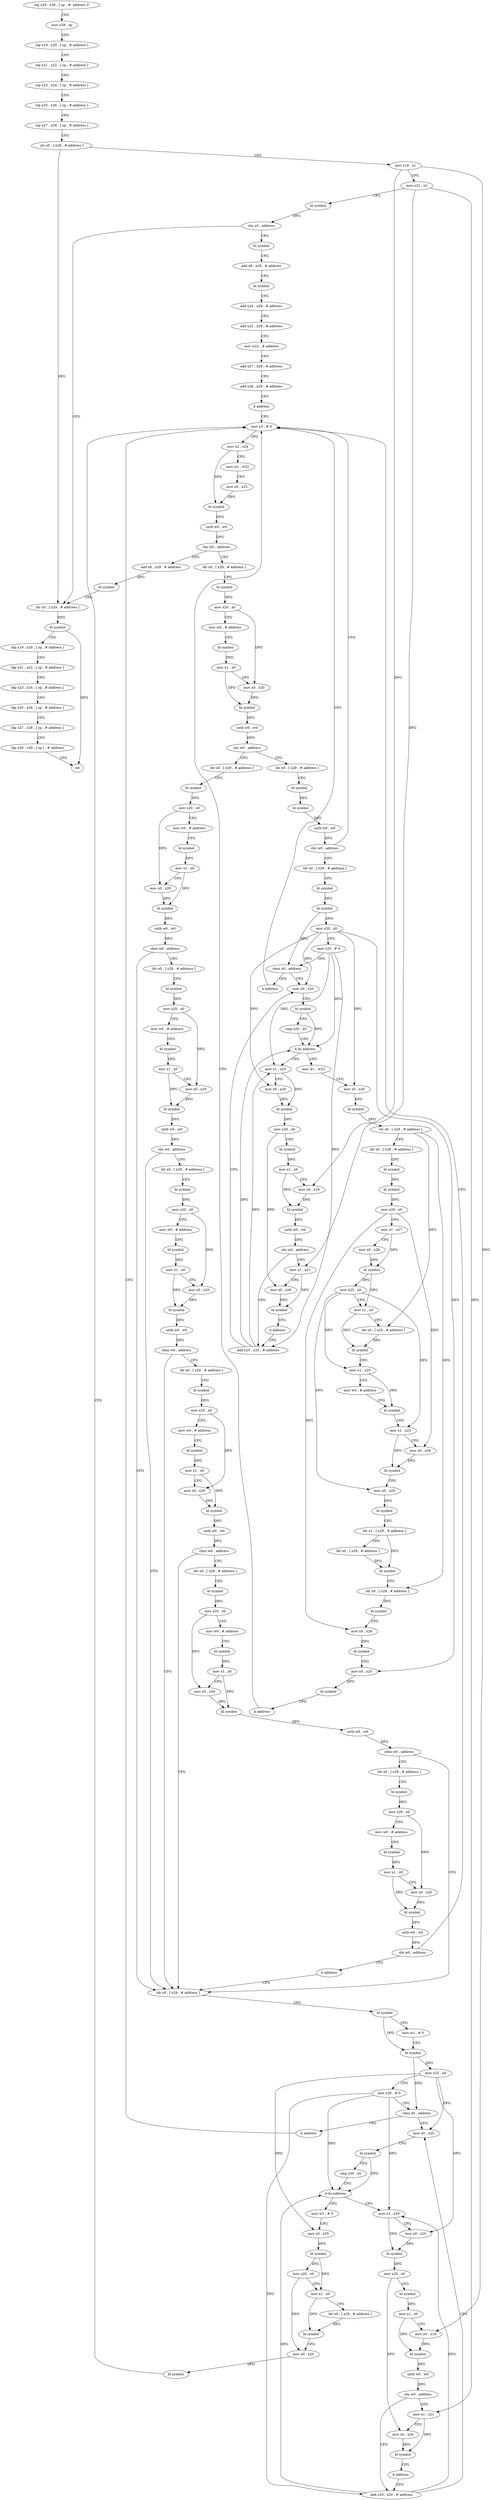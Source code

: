 digraph "func" {
"92576" [label = "stp x29 , x30 , [ sp , #- address ]!" ]
"92580" [label = "mov x29 , sp" ]
"92584" [label = "stp x19 , x20 , [ sp , # address ]" ]
"92588" [label = "stp x21 , x22 , [ sp , # address ]" ]
"92592" [label = "stp x23 , x24 , [ sp , # address ]" ]
"92596" [label = "stp x25 , x26 , [ sp , # address ]" ]
"92600" [label = "stp x27 , x28 , [ sp , # address ]" ]
"92604" [label = "str x0 , [ x29 , # address ]" ]
"92608" [label = "mov x19 , x1" ]
"92612" [label = "mov x21 , x2" ]
"92616" [label = "bl symbol" ]
"92620" [label = "cbz x0 , address" ]
"93380" [label = "ldr x0 , [ x29 , # address ]" ]
"92624" [label = "bl symbol" ]
"93384" [label = "bl symbol" ]
"93388" [label = "ldp x19 , x20 , [ sp , # address ]" ]
"93392" [label = "ldp x21 , x22 , [ sp , # address ]" ]
"93396" [label = "ldp x23 , x24 , [ sp , # address ]" ]
"93400" [label = "ldp x25 , x26 , [ sp , # address ]" ]
"93404" [label = "ldp x27 , x28 , [ sp , # address ]" ]
"93408" [label = "ldp x29 , x30 , [ sp ] , # address" ]
"93412" [label = "ret" ]
"92628" [label = "add x8 , x29 , # address" ]
"92632" [label = "bl symbol" ]
"92636" [label = "add x24 , x29 , # address" ]
"92640" [label = "add x23 , x29 , # address" ]
"92644" [label = "mov w22 , # address" ]
"92648" [label = "add x27 , x29 , # address" ]
"92652" [label = "add x28 , x29 , # address" ]
"92656" [label = "b address" ]
"93256" [label = "mov x3 , # 0" ]
"93260" [label = "mov x2 , x24" ]
"93264" [label = "mov w1 , w22" ]
"93268" [label = "mov x0 , x23" ]
"93272" [label = "bl symbol" ]
"93276" [label = "uxtb w0 , w0" ]
"93280" [label = "cbz w0 , address" ]
"93372" [label = "add x0 , x29 , # address" ]
"93284" [label = "ldr x0 , [ x29 , # address ]" ]
"93376" [label = "bl symbol" ]
"93288" [label = "bl symbol" ]
"93292" [label = "mov x20 , x0" ]
"93296" [label = "mov w0 , # address" ]
"93300" [label = "bl symbol" ]
"93304" [label = "mov x1 , x0" ]
"93308" [label = "mov x0 , x20" ]
"93312" [label = "bl symbol" ]
"93316" [label = "uxtb w0 , w0" ]
"93320" [label = "cbz w0 , address" ]
"92868" [label = "ldr x0 , [ x29 , # address ]" ]
"93324" [label = "ldr x0 , [ x29 , # address ]" ]
"92872" [label = "bl symbol" ]
"92876" [label = "mov x20 , x0" ]
"92880" [label = "mov w0 , # address" ]
"92884" [label = "bl symbol" ]
"92888" [label = "mov x1 , x0" ]
"92892" [label = "mov x0 , x20" ]
"92896" [label = "bl symbol" ]
"92900" [label = "uxtb w0 , w0" ]
"92904" [label = "cbnz w0 , address" ]
"92948" [label = "ldr x0 , [ x29 , # address ]" ]
"92908" [label = "ldr x0 , [ x29 , # address ]" ]
"93328" [label = "bl symbol" ]
"93332" [label = "bl symbol" ]
"93336" [label = "uxtb w0 , w0" ]
"93340" [label = "cbz w0 , address" ]
"93344" [label = "ldr x0 , [ x29 , # address ]" ]
"92952" [label = "bl symbol" ]
"92956" [label = "mov w1 , # 0" ]
"92960" [label = "bl symbol" ]
"92964" [label = "mov x25 , x0" ]
"92968" [label = "mov x20 , # 0" ]
"92972" [label = "cbnz x0 , address" ]
"93148" [label = "mov x0 , x25" ]
"92976" [label = "b address" ]
"92912" [label = "bl symbol" ]
"92916" [label = "mov x20 , x0" ]
"92920" [label = "mov w0 , # address" ]
"92924" [label = "bl symbol" ]
"92928" [label = "mov x1 , x0" ]
"92932" [label = "mov x0 , x20" ]
"92936" [label = "bl symbol" ]
"92940" [label = "uxtb w0 , w0" ]
"92944" [label = "cbz w0 , address" ]
"92980" [label = "ldr x0 , [ x29 , # address ]" ]
"93348" [label = "bl symbol" ]
"93352" [label = "bl symbol" ]
"93356" [label = "mov x20 , x0" ]
"93360" [label = "mov x25 , # 0" ]
"93364" [label = "cbnz x0 , address" ]
"92664" [label = "mov x0 , x20" ]
"93368" [label = "b address" ]
"93152" [label = "bl symbol" ]
"93156" [label = "cmp x20 , x0" ]
"93160" [label = "b.hs address" ]
"93220" [label = "mov w1 , # 0" ]
"93164" [label = "mov x1 , x20" ]
"92984" [label = "bl symbol" ]
"92988" [label = "mov x20 , x0" ]
"92992" [label = "mov w0 , # address" ]
"92996" [label = "bl symbol" ]
"93000" [label = "mov x1 , x0" ]
"93004" [label = "mov x0 , x20" ]
"93008" [label = "bl symbol" ]
"93012" [label = "uxtb w0 , w0" ]
"93016" [label = "cbnz w0 , address" ]
"93020" [label = "ldr x0 , [ x29 , # address ]" ]
"92668" [label = "bl symbol" ]
"92672" [label = "cmp x25 , x0" ]
"92676" [label = "b.hs address" ]
"92736" [label = "mov w1 , w22" ]
"92680" [label = "mov x1 , x25" ]
"93224" [label = "mov x0 , x25" ]
"93228" [label = "bl symbol" ]
"93232" [label = "mov x20 , x0" ]
"93236" [label = "mov x1 , x0" ]
"93240" [label = "ldr x0 , [ x29 , # address ]" ]
"93244" [label = "bl symbol" ]
"93248" [label = "mov x0 , x20" ]
"93252" [label = "bl symbol" ]
"93168" [label = "mov x0 , x25" ]
"93172" [label = "bl symbol" ]
"93176" [label = "mov x26 , x0" ]
"93180" [label = "bl symbol" ]
"93184" [label = "mov x1 , x0" ]
"93188" [label = "mov x0 , x19" ]
"93192" [label = "bl symbol" ]
"93196" [label = "uxtb w0 , w0" ]
"93200" [label = "cbz w0 , address" ]
"93144" [label = "add x20 , x20 , # address" ]
"93204" [label = "mov x1 , x21" ]
"93024" [label = "bl symbol" ]
"93028" [label = "mov x20 , x0" ]
"93032" [label = "mov w0 , # address" ]
"93036" [label = "bl symbol" ]
"93040" [label = "mov x1 , x0" ]
"93044" [label = "mov x0 , x20" ]
"93048" [label = "bl symbol" ]
"93052" [label = "uxtb w0 , w0" ]
"93056" [label = "cbnz w0 , address" ]
"93060" [label = "ldr x0 , [ x29 , # address ]" ]
"92740" [label = "mov x0 , x20" ]
"92744" [label = "bl symbol" ]
"92748" [label = "str x0 , [ x29 , # address ]" ]
"92752" [label = "ldr x0 , [ x29 , # address ]" ]
"92756" [label = "bl symbol" ]
"92760" [label = "bl symbol" ]
"92764" [label = "mov x26 , x0" ]
"92768" [label = "mov x1 , x27" ]
"92772" [label = "mov x0 , x28" ]
"92776" [label = "bl symbol" ]
"92780" [label = "mov x25 , x0" ]
"92784" [label = "mov x1 , x0" ]
"92788" [label = "ldr x0 , [ x29 , # address ]" ]
"92792" [label = "bl symbol" ]
"92796" [label = "mov x1 , x25" ]
"92800" [label = "mov w0 , # address" ]
"92804" [label = "bl symbol" ]
"92808" [label = "mov x1 , x25" ]
"92812" [label = "mov x0 , x26" ]
"92816" [label = "bl symbol" ]
"92820" [label = "mov x0 , x25" ]
"92824" [label = "bl symbol" ]
"92828" [label = "ldr x1 , [ x29 , # address ]" ]
"92832" [label = "ldr x0 , [ x29 , # address ]" ]
"92836" [label = "bl symbol" ]
"92840" [label = "ldr x0 , [ x29 , # address ]" ]
"92844" [label = "bl symbol" ]
"92848" [label = "mov x0 , x26" ]
"92852" [label = "bl symbol" ]
"92856" [label = "mov x0 , x20" ]
"92860" [label = "bl symbol" ]
"92864" [label = "b address" ]
"92684" [label = "mov x0 , x20" ]
"92688" [label = "bl symbol" ]
"92692" [label = "mov x26 , x0" ]
"92696" [label = "bl symbol" ]
"92700" [label = "mov x1 , x0" ]
"92704" [label = "mov x0 , x19" ]
"92708" [label = "bl symbol" ]
"92712" [label = "uxtb w0 , w0" ]
"92716" [label = "cbz w0 , address" ]
"92660" [label = "add x25 , x25 , # address" ]
"92720" [label = "mov x1 , x21" ]
"93208" [label = "mov x0 , x26" ]
"93212" [label = "bl symbol" ]
"93216" [label = "b address" ]
"93064" [label = "bl symbol" ]
"93068" [label = "mov x20 , x0" ]
"93072" [label = "mov w0 , # address" ]
"93076" [label = "bl symbol" ]
"93080" [label = "mov x1 , x0" ]
"93084" [label = "mov x0 , x20" ]
"93088" [label = "bl symbol" ]
"93092" [label = "uxtb w0 , w0" ]
"93096" [label = "cbnz w0 , address" ]
"93100" [label = "ldr x0 , [ x29 , # address ]" ]
"92724" [label = "mov x0 , x26" ]
"92728" [label = "bl symbol" ]
"92732" [label = "b address" ]
"93104" [label = "bl symbol" ]
"93108" [label = "mov x20 , x0" ]
"93112" [label = "mov w0 , # address" ]
"93116" [label = "bl symbol" ]
"93120" [label = "mov x1 , x0" ]
"93124" [label = "mov x0 , x20" ]
"93128" [label = "bl symbol" ]
"93132" [label = "uxtb w0 , w0" ]
"93136" [label = "cbz w0 , address" ]
"93140" [label = "b address" ]
"92576" -> "92580" [ label = "CFG" ]
"92580" -> "92584" [ label = "CFG" ]
"92584" -> "92588" [ label = "CFG" ]
"92588" -> "92592" [ label = "CFG" ]
"92592" -> "92596" [ label = "CFG" ]
"92596" -> "92600" [ label = "CFG" ]
"92600" -> "92604" [ label = "CFG" ]
"92604" -> "92608" [ label = "CFG" ]
"92604" -> "93380" [ label = "DFG" ]
"92608" -> "92612" [ label = "CFG" ]
"92608" -> "93188" [ label = "DFG" ]
"92608" -> "92704" [ label = "DFG" ]
"92612" -> "92616" [ label = "CFG" ]
"92612" -> "93204" [ label = "DFG" ]
"92612" -> "92720" [ label = "DFG" ]
"92616" -> "92620" [ label = "DFG" ]
"92620" -> "93380" [ label = "CFG" ]
"92620" -> "92624" [ label = "CFG" ]
"93380" -> "93384" [ label = "DFG" ]
"92624" -> "92628" [ label = "CFG" ]
"93384" -> "93388" [ label = "CFG" ]
"93384" -> "93412" [ label = "DFG" ]
"93388" -> "93392" [ label = "CFG" ]
"93392" -> "93396" [ label = "CFG" ]
"93396" -> "93400" [ label = "CFG" ]
"93400" -> "93404" [ label = "CFG" ]
"93404" -> "93408" [ label = "CFG" ]
"93408" -> "93412" [ label = "CFG" ]
"92628" -> "92632" [ label = "CFG" ]
"92632" -> "92636" [ label = "CFG" ]
"92636" -> "92640" [ label = "CFG" ]
"92640" -> "92644" [ label = "CFG" ]
"92644" -> "92648" [ label = "CFG" ]
"92648" -> "92652" [ label = "CFG" ]
"92652" -> "92656" [ label = "CFG" ]
"92656" -> "93256" [ label = "CFG" ]
"93256" -> "93260" [ label = "CFG" ]
"93260" -> "93264" [ label = "CFG" ]
"93260" -> "93272" [ label = "DFG" ]
"93264" -> "93268" [ label = "CFG" ]
"93268" -> "93272" [ label = "DFG" ]
"93272" -> "93276" [ label = "DFG" ]
"93276" -> "93280" [ label = "DFG" ]
"93280" -> "93372" [ label = "CFG" ]
"93280" -> "93284" [ label = "CFG" ]
"93372" -> "93376" [ label = "DFG" ]
"93284" -> "93288" [ label = "CFG" ]
"93376" -> "93380" [ label = "CFG" ]
"93288" -> "93292" [ label = "DFG" ]
"93292" -> "93296" [ label = "CFG" ]
"93292" -> "93308" [ label = "DFG" ]
"93296" -> "93300" [ label = "CFG" ]
"93300" -> "93304" [ label = "DFG" ]
"93304" -> "93308" [ label = "CFG" ]
"93304" -> "93312" [ label = "DFG" ]
"93308" -> "93312" [ label = "DFG" ]
"93312" -> "93316" [ label = "DFG" ]
"93316" -> "93320" [ label = "DFG" ]
"93320" -> "92868" [ label = "CFG" ]
"93320" -> "93324" [ label = "CFG" ]
"92868" -> "92872" [ label = "CFG" ]
"93324" -> "93328" [ label = "CFG" ]
"92872" -> "92876" [ label = "DFG" ]
"92876" -> "92880" [ label = "CFG" ]
"92876" -> "92892" [ label = "DFG" ]
"92880" -> "92884" [ label = "CFG" ]
"92884" -> "92888" [ label = "DFG" ]
"92888" -> "92892" [ label = "CFG" ]
"92888" -> "92896" [ label = "DFG" ]
"92892" -> "92896" [ label = "DFG" ]
"92896" -> "92900" [ label = "DFG" ]
"92900" -> "92904" [ label = "DFG" ]
"92904" -> "92948" [ label = "CFG" ]
"92904" -> "92908" [ label = "CFG" ]
"92948" -> "92952" [ label = "CFG" ]
"92908" -> "92912" [ label = "CFG" ]
"93328" -> "93332" [ label = "DFG" ]
"93332" -> "93336" [ label = "DFG" ]
"93336" -> "93340" [ label = "DFG" ]
"93340" -> "93256" [ label = "CFG" ]
"93340" -> "93344" [ label = "CFG" ]
"93344" -> "93348" [ label = "CFG" ]
"92952" -> "92956" [ label = "CFG" ]
"92952" -> "92960" [ label = "DFG" ]
"92956" -> "92960" [ label = "CFG" ]
"92960" -> "92964" [ label = "DFG" ]
"92960" -> "92972" [ label = "DFG" ]
"92964" -> "92968" [ label = "CFG" ]
"92964" -> "93148" [ label = "DFG" ]
"92964" -> "93224" [ label = "DFG" ]
"92964" -> "93168" [ label = "DFG" ]
"92968" -> "92972" [ label = "CFG" ]
"92968" -> "93160" [ label = "DFG" ]
"92968" -> "93164" [ label = "DFG" ]
"92968" -> "93144" [ label = "DFG" ]
"92972" -> "93148" [ label = "CFG" ]
"92972" -> "92976" [ label = "CFG" ]
"93148" -> "93152" [ label = "CFG" ]
"92976" -> "93256" [ label = "CFG" ]
"92912" -> "92916" [ label = "DFG" ]
"92916" -> "92920" [ label = "CFG" ]
"92916" -> "92932" [ label = "DFG" ]
"92920" -> "92924" [ label = "CFG" ]
"92924" -> "92928" [ label = "DFG" ]
"92928" -> "92932" [ label = "CFG" ]
"92928" -> "92936" [ label = "DFG" ]
"92932" -> "92936" [ label = "DFG" ]
"92936" -> "92940" [ label = "DFG" ]
"92940" -> "92944" [ label = "DFG" ]
"92944" -> "92980" [ label = "CFG" ]
"92944" -> "92948" [ label = "CFG" ]
"92980" -> "92984" [ label = "CFG" ]
"93348" -> "93352" [ label = "DFG" ]
"93352" -> "93356" [ label = "DFG" ]
"93352" -> "93364" [ label = "DFG" ]
"93356" -> "93360" [ label = "CFG" ]
"93356" -> "92664" [ label = "DFG" ]
"93356" -> "92740" [ label = "DFG" ]
"93356" -> "92856" [ label = "DFG" ]
"93356" -> "92684" [ label = "DFG" ]
"93360" -> "93364" [ label = "CFG" ]
"93360" -> "92676" [ label = "DFG" ]
"93360" -> "92680" [ label = "DFG" ]
"93360" -> "92660" [ label = "DFG" ]
"93364" -> "92664" [ label = "CFG" ]
"93364" -> "93368" [ label = "CFG" ]
"92664" -> "92668" [ label = "CFG" ]
"93368" -> "93256" [ label = "CFG" ]
"93152" -> "93156" [ label = "CFG" ]
"93152" -> "93160" [ label = "DFG" ]
"93156" -> "93160" [ label = "CFG" ]
"93160" -> "93220" [ label = "CFG" ]
"93160" -> "93164" [ label = "CFG" ]
"93220" -> "93224" [ label = "CFG" ]
"93164" -> "93168" [ label = "CFG" ]
"93164" -> "93172" [ label = "DFG" ]
"92984" -> "92988" [ label = "DFG" ]
"92988" -> "92992" [ label = "CFG" ]
"92988" -> "93004" [ label = "DFG" ]
"92992" -> "92996" [ label = "CFG" ]
"92996" -> "93000" [ label = "DFG" ]
"93000" -> "93004" [ label = "CFG" ]
"93000" -> "93008" [ label = "DFG" ]
"93004" -> "93008" [ label = "DFG" ]
"93008" -> "93012" [ label = "DFG" ]
"93012" -> "93016" [ label = "DFG" ]
"93016" -> "92948" [ label = "CFG" ]
"93016" -> "93020" [ label = "CFG" ]
"93020" -> "93024" [ label = "CFG" ]
"92668" -> "92672" [ label = "CFG" ]
"92668" -> "92676" [ label = "DFG" ]
"92672" -> "92676" [ label = "CFG" ]
"92676" -> "92736" [ label = "CFG" ]
"92676" -> "92680" [ label = "CFG" ]
"92736" -> "92740" [ label = "CFG" ]
"92680" -> "92684" [ label = "CFG" ]
"92680" -> "92688" [ label = "DFG" ]
"93224" -> "93228" [ label = "DFG" ]
"93228" -> "93232" [ label = "DFG" ]
"93228" -> "93236" [ label = "DFG" ]
"93232" -> "93236" [ label = "CFG" ]
"93232" -> "93248" [ label = "DFG" ]
"93236" -> "93240" [ label = "CFG" ]
"93236" -> "93244" [ label = "DFG" ]
"93240" -> "93244" [ label = "DFG" ]
"93244" -> "93248" [ label = "CFG" ]
"93248" -> "93252" [ label = "DFG" ]
"93252" -> "93256" [ label = "CFG" ]
"93168" -> "93172" [ label = "DFG" ]
"93172" -> "93176" [ label = "DFG" ]
"93176" -> "93180" [ label = "CFG" ]
"93176" -> "93208" [ label = "DFG" ]
"93180" -> "93184" [ label = "DFG" ]
"93184" -> "93188" [ label = "CFG" ]
"93184" -> "93192" [ label = "DFG" ]
"93188" -> "93192" [ label = "DFG" ]
"93192" -> "93196" [ label = "DFG" ]
"93196" -> "93200" [ label = "DFG" ]
"93200" -> "93144" [ label = "CFG" ]
"93200" -> "93204" [ label = "CFG" ]
"93144" -> "93148" [ label = "CFG" ]
"93144" -> "93164" [ label = "DFG" ]
"93144" -> "93160" [ label = "DFG" ]
"93204" -> "93208" [ label = "CFG" ]
"93204" -> "93212" [ label = "DFG" ]
"93024" -> "93028" [ label = "DFG" ]
"93028" -> "93032" [ label = "CFG" ]
"93028" -> "93044" [ label = "DFG" ]
"93032" -> "93036" [ label = "CFG" ]
"93036" -> "93040" [ label = "DFG" ]
"93040" -> "93044" [ label = "CFG" ]
"93040" -> "93048" [ label = "DFG" ]
"93044" -> "93048" [ label = "DFG" ]
"93048" -> "93052" [ label = "DFG" ]
"93052" -> "93056" [ label = "DFG" ]
"93056" -> "92948" [ label = "CFG" ]
"93056" -> "93060" [ label = "CFG" ]
"93060" -> "93064" [ label = "CFG" ]
"92740" -> "92744" [ label = "DFG" ]
"92744" -> "92748" [ label = "DFG" ]
"92748" -> "92752" [ label = "CFG" ]
"92748" -> "92788" [ label = "DFG" ]
"92748" -> "92840" [ label = "DFG" ]
"92752" -> "92756" [ label = "CFG" ]
"92756" -> "92760" [ label = "DFG" ]
"92760" -> "92764" [ label = "DFG" ]
"92764" -> "92768" [ label = "CFG" ]
"92764" -> "92812" [ label = "DFG" ]
"92764" -> "92848" [ label = "DFG" ]
"92768" -> "92772" [ label = "CFG" ]
"92768" -> "92776" [ label = "DFG" ]
"92772" -> "92776" [ label = "DFG" ]
"92776" -> "92780" [ label = "DFG" ]
"92776" -> "92784" [ label = "DFG" ]
"92780" -> "92784" [ label = "CFG" ]
"92780" -> "92796" [ label = "DFG" ]
"92780" -> "92808" [ label = "DFG" ]
"92780" -> "92820" [ label = "DFG" ]
"92784" -> "92788" [ label = "CFG" ]
"92784" -> "92792" [ label = "DFG" ]
"92788" -> "92792" [ label = "DFG" ]
"92792" -> "92796" [ label = "CFG" ]
"92796" -> "92800" [ label = "CFG" ]
"92796" -> "92804" [ label = "DFG" ]
"92800" -> "92804" [ label = "CFG" ]
"92804" -> "92808" [ label = "CFG" ]
"92808" -> "92812" [ label = "CFG" ]
"92808" -> "92816" [ label = "DFG" ]
"92812" -> "92816" [ label = "DFG" ]
"92816" -> "92820" [ label = "CFG" ]
"92820" -> "92824" [ label = "DFG" ]
"92824" -> "92828" [ label = "CFG" ]
"92828" -> "92832" [ label = "CFG" ]
"92828" -> "92836" [ label = "DFG" ]
"92832" -> "92836" [ label = "DFG" ]
"92836" -> "92840" [ label = "CFG" ]
"92840" -> "92844" [ label = "DFG" ]
"92844" -> "92848" [ label = "CFG" ]
"92848" -> "92852" [ label = "DFG" ]
"92852" -> "92856" [ label = "CFG" ]
"92856" -> "92860" [ label = "DFG" ]
"92860" -> "92864" [ label = "CFG" ]
"92864" -> "93256" [ label = "CFG" ]
"92684" -> "92688" [ label = "DFG" ]
"92688" -> "92692" [ label = "DFG" ]
"92692" -> "92696" [ label = "CFG" ]
"92692" -> "92724" [ label = "DFG" ]
"92696" -> "92700" [ label = "DFG" ]
"92700" -> "92704" [ label = "CFG" ]
"92700" -> "92708" [ label = "DFG" ]
"92704" -> "92708" [ label = "DFG" ]
"92708" -> "92712" [ label = "DFG" ]
"92712" -> "92716" [ label = "DFG" ]
"92716" -> "92660" [ label = "CFG" ]
"92716" -> "92720" [ label = "CFG" ]
"92660" -> "92664" [ label = "CFG" ]
"92660" -> "92680" [ label = "DFG" ]
"92660" -> "92676" [ label = "DFG" ]
"92720" -> "92724" [ label = "CFG" ]
"92720" -> "92728" [ label = "DFG" ]
"93208" -> "93212" [ label = "DFG" ]
"93212" -> "93216" [ label = "CFG" ]
"93216" -> "93144" [ label = "CFG" ]
"93064" -> "93068" [ label = "DFG" ]
"93068" -> "93072" [ label = "CFG" ]
"93068" -> "93084" [ label = "DFG" ]
"93072" -> "93076" [ label = "CFG" ]
"93076" -> "93080" [ label = "DFG" ]
"93080" -> "93084" [ label = "CFG" ]
"93080" -> "93088" [ label = "DFG" ]
"93084" -> "93088" [ label = "DFG" ]
"93088" -> "93092" [ label = "DFG" ]
"93092" -> "93096" [ label = "DFG" ]
"93096" -> "92948" [ label = "CFG" ]
"93096" -> "93100" [ label = "CFG" ]
"93100" -> "93104" [ label = "CFG" ]
"92724" -> "92728" [ label = "DFG" ]
"92728" -> "92732" [ label = "CFG" ]
"92732" -> "92660" [ label = "CFG" ]
"93104" -> "93108" [ label = "DFG" ]
"93108" -> "93112" [ label = "CFG" ]
"93108" -> "93124" [ label = "DFG" ]
"93112" -> "93116" [ label = "CFG" ]
"93116" -> "93120" [ label = "DFG" ]
"93120" -> "93124" [ label = "CFG" ]
"93120" -> "93128" [ label = "DFG" ]
"93124" -> "93128" [ label = "DFG" ]
"93128" -> "93132" [ label = "DFG" ]
"93132" -> "93136" [ label = "DFG" ]
"93136" -> "93256" [ label = "CFG" ]
"93136" -> "93140" [ label = "CFG" ]
"93140" -> "92948" [ label = "CFG" ]
}
